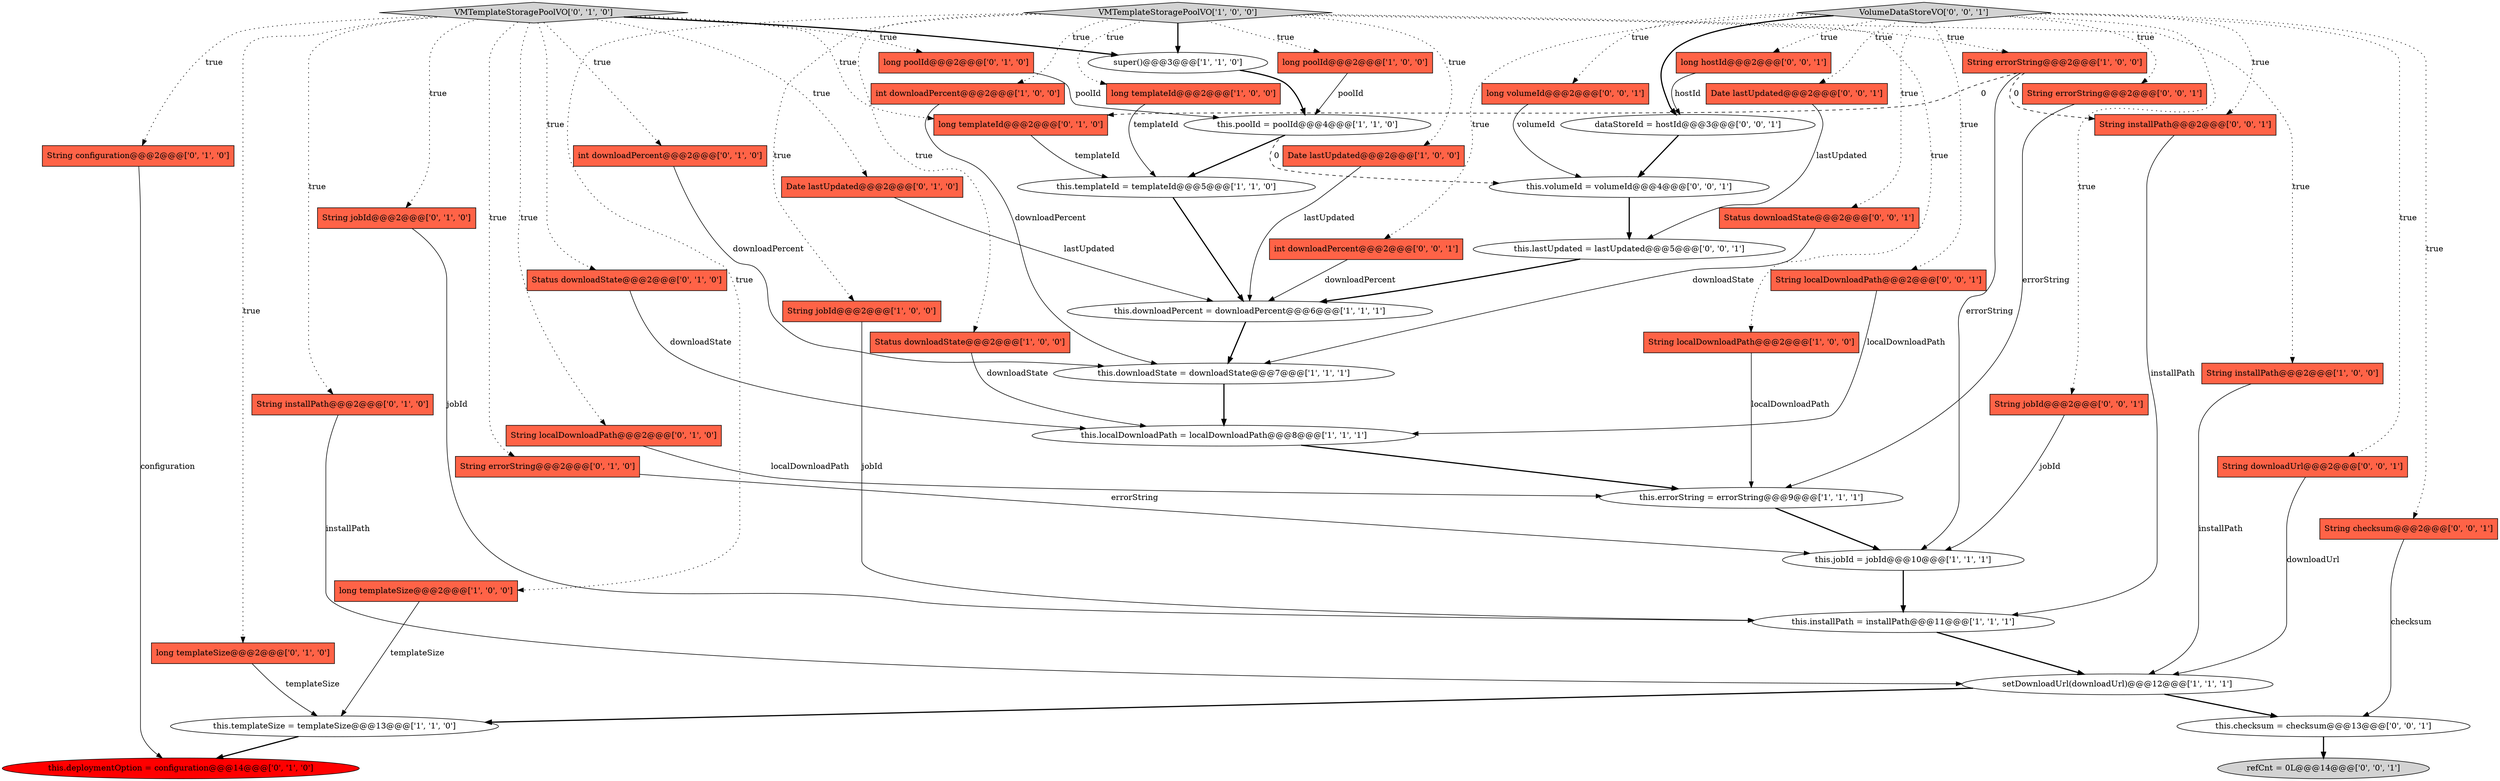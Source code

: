 digraph {
36 [style = filled, label = "String errorString@@@2@@@['0', '0', '1']", fillcolor = tomato, shape = box image = "AAA0AAABBB3BBB"];
39 [style = filled, label = "this.lastUpdated = lastUpdated@@@5@@@['0', '0', '1']", fillcolor = white, shape = ellipse image = "AAA0AAABBB3BBB"];
20 [style = filled, label = "long poolId@@@2@@@['1', '0', '0']", fillcolor = tomato, shape = box image = "AAA0AAABBB1BBB"];
9 [style = filled, label = "this.downloadPercent = downloadPercent@@@6@@@['1', '1', '1']", fillcolor = white, shape = ellipse image = "AAA0AAABBB1BBB"];
14 [style = filled, label = "long templateSize@@@2@@@['1', '0', '0']", fillcolor = tomato, shape = box image = "AAA0AAABBB1BBB"];
16 [style = filled, label = "this.errorString = errorString@@@9@@@['1', '1', '1']", fillcolor = white, shape = ellipse image = "AAA0AAABBB1BBB"];
22 [style = filled, label = "String configuration@@@2@@@['0', '1', '0']", fillcolor = tomato, shape = box image = "AAA0AAABBB2BBB"];
35 [style = filled, label = "Date lastUpdated@@@2@@@['0', '0', '1']", fillcolor = tomato, shape = box image = "AAA0AAABBB3BBB"];
23 [style = filled, label = "String jobId@@@2@@@['0', '1', '0']", fillcolor = tomato, shape = box image = "AAA0AAABBB2BBB"];
44 [style = filled, label = "int downloadPercent@@@2@@@['0', '0', '1']", fillcolor = tomato, shape = box image = "AAA0AAABBB3BBB"];
5 [style = filled, label = "this.templateId = templateId@@@5@@@['1', '1', '0']", fillcolor = white, shape = ellipse image = "AAA0AAABBB1BBB"];
1 [style = filled, label = "this.templateSize = templateSize@@@13@@@['1', '1', '0']", fillcolor = white, shape = ellipse image = "AAA0AAABBB1BBB"];
8 [style = filled, label = "Status downloadState@@@2@@@['1', '0', '0']", fillcolor = tomato, shape = box image = "AAA0AAABBB1BBB"];
2 [style = filled, label = "String jobId@@@2@@@['1', '0', '0']", fillcolor = tomato, shape = box image = "AAA0AAABBB1BBB"];
10 [style = filled, label = "this.installPath = installPath@@@11@@@['1', '1', '1']", fillcolor = white, shape = ellipse image = "AAA0AAABBB1BBB"];
15 [style = filled, label = "setDownloadUrl(downloadUrl)@@@12@@@['1', '1', '1']", fillcolor = white, shape = ellipse image = "AAA0AAABBB1BBB"];
17 [style = filled, label = "Date lastUpdated@@@2@@@['1', '0', '0']", fillcolor = tomato, shape = box image = "AAA0AAABBB1BBB"];
29 [style = filled, label = "Status downloadState@@@2@@@['0', '1', '0']", fillcolor = tomato, shape = box image = "AAA0AAABBB2BBB"];
30 [style = filled, label = "String installPath@@@2@@@['0', '1', '0']", fillcolor = tomato, shape = box image = "AAA0AAABBB2BBB"];
0 [style = filled, label = "this.jobId = jobId@@@10@@@['1', '1', '1']", fillcolor = white, shape = ellipse image = "AAA0AAABBB1BBB"];
25 [style = filled, label = "long templateSize@@@2@@@['0', '1', '0']", fillcolor = tomato, shape = box image = "AAA0AAABBB2BBB"];
33 [style = filled, label = "long templateId@@@2@@@['0', '1', '0']", fillcolor = tomato, shape = box image = "AAA1AAABBB2BBB"];
28 [style = filled, label = "String localDownloadPath@@@2@@@['0', '1', '0']", fillcolor = tomato, shape = box image = "AAA0AAABBB2BBB"];
6 [style = filled, label = "VMTemplateStoragePoolVO['1', '0', '0']", fillcolor = lightgray, shape = diamond image = "AAA0AAABBB1BBB"];
3 [style = filled, label = "this.poolId = poolId@@@4@@@['1', '1', '0']", fillcolor = white, shape = ellipse image = "AAA0AAABBB1BBB"];
7 [style = filled, label = "int downloadPercent@@@2@@@['1', '0', '0']", fillcolor = tomato, shape = box image = "AAA0AAABBB1BBB"];
18 [style = filled, label = "String localDownloadPath@@@2@@@['1', '0', '0']", fillcolor = tomato, shape = box image = "AAA0AAABBB1BBB"];
27 [style = filled, label = "Date lastUpdated@@@2@@@['0', '1', '0']", fillcolor = tomato, shape = box image = "AAA0AAABBB2BBB"];
21 [style = filled, label = "String errorString@@@2@@@['1', '0', '0']", fillcolor = tomato, shape = box image = "AAA1AAABBB1BBB"];
26 [style = filled, label = "this.deploymentOption = configuration@@@14@@@['0', '1', '0']", fillcolor = red, shape = ellipse image = "AAA1AAABBB2BBB"];
34 [style = filled, label = "VMTemplateStoragePoolVO['0', '1', '0']", fillcolor = lightgray, shape = diamond image = "AAA0AAABBB2BBB"];
31 [style = filled, label = "long poolId@@@2@@@['0', '1', '0']", fillcolor = tomato, shape = box image = "AAA0AAABBB2BBB"];
38 [style = filled, label = "String jobId@@@2@@@['0', '0', '1']", fillcolor = tomato, shape = box image = "AAA0AAABBB3BBB"];
43 [style = filled, label = "this.volumeId = volumeId@@@4@@@['0', '0', '1']", fillcolor = white, shape = ellipse image = "AAA0AAABBB3BBB"];
47 [style = filled, label = "long volumeId@@@2@@@['0', '0', '1']", fillcolor = tomato, shape = box image = "AAA0AAABBB3BBB"];
24 [style = filled, label = "String errorString@@@2@@@['0', '1', '0']", fillcolor = tomato, shape = box image = "AAA0AAABBB2BBB"];
11 [style = filled, label = "long templateId@@@2@@@['1', '0', '0']", fillcolor = tomato, shape = box image = "AAA0AAABBB1BBB"];
12 [style = filled, label = "this.localDownloadPath = localDownloadPath@@@8@@@['1', '1', '1']", fillcolor = white, shape = ellipse image = "AAA0AAABBB1BBB"];
37 [style = filled, label = "String downloadUrl@@@2@@@['0', '0', '1']", fillcolor = tomato, shape = box image = "AAA0AAABBB3BBB"];
46 [style = filled, label = "long hostId@@@2@@@['0', '0', '1']", fillcolor = tomato, shape = box image = "AAA0AAABBB3BBB"];
49 [style = filled, label = "String localDownloadPath@@@2@@@['0', '0', '1']", fillcolor = tomato, shape = box image = "AAA0AAABBB3BBB"];
4 [style = filled, label = "this.downloadState = downloadState@@@7@@@['1', '1', '1']", fillcolor = white, shape = ellipse image = "AAA0AAABBB1BBB"];
51 [style = filled, label = "String installPath@@@2@@@['0', '0', '1']", fillcolor = tomato, shape = box image = "AAA0AAABBB3BBB"];
48 [style = filled, label = "this.checksum = checksum@@@13@@@['0', '0', '1']", fillcolor = white, shape = ellipse image = "AAA0AAABBB3BBB"];
50 [style = filled, label = "refCnt = 0L@@@14@@@['0', '0', '1']", fillcolor = lightgray, shape = ellipse image = "AAA0AAABBB3BBB"];
42 [style = filled, label = "dataStoreId = hostId@@@3@@@['0', '0', '1']", fillcolor = white, shape = ellipse image = "AAA0AAABBB3BBB"];
32 [style = filled, label = "int downloadPercent@@@2@@@['0', '1', '0']", fillcolor = tomato, shape = box image = "AAA0AAABBB2BBB"];
40 [style = filled, label = "Status downloadState@@@2@@@['0', '0', '1']", fillcolor = tomato, shape = box image = "AAA0AAABBB3BBB"];
41 [style = filled, label = "String checksum@@@2@@@['0', '0', '1']", fillcolor = tomato, shape = box image = "AAA0AAABBB3BBB"];
45 [style = filled, label = "VolumeDataStoreVO['0', '0', '1']", fillcolor = lightgray, shape = diamond image = "AAA0AAABBB3BBB"];
19 [style = filled, label = "String installPath@@@2@@@['1', '0', '0']", fillcolor = tomato, shape = box image = "AAA0AAABBB1BBB"];
13 [style = filled, label = "super()@@@3@@@['1', '1', '0']", fillcolor = white, shape = ellipse image = "AAA0AAABBB1BBB"];
36->16 [style = solid, label="errorString"];
16->0 [style = bold, label=""];
37->15 [style = solid, label="downloadUrl"];
5->9 [style = bold, label=""];
39->9 [style = bold, label=""];
34->29 [style = dotted, label="true"];
45->38 [style = dotted, label="true"];
6->19 [style = dotted, label="true"];
44->9 [style = solid, label="downloadPercent"];
34->23 [style = dotted, label="true"];
45->40 [style = dotted, label="true"];
46->42 [style = solid, label="hostId"];
3->5 [style = bold, label=""];
6->18 [style = dotted, label="true"];
34->27 [style = dotted, label="true"];
45->42 [style = bold, label=""];
6->11 [style = dotted, label="true"];
32->4 [style = solid, label="downloadPercent"];
40->4 [style = solid, label="downloadState"];
34->28 [style = dotted, label="true"];
31->3 [style = solid, label="poolId"];
28->16 [style = solid, label="localDownloadPath"];
48->50 [style = bold, label=""];
45->44 [style = dotted, label="true"];
6->20 [style = dotted, label="true"];
45->49 [style = dotted, label="true"];
34->22 [style = dotted, label="true"];
6->14 [style = dotted, label="true"];
34->31 [style = dotted, label="true"];
6->7 [style = dotted, label="true"];
51->10 [style = solid, label="installPath"];
29->12 [style = solid, label="downloadState"];
8->12 [style = solid, label="downloadState"];
34->24 [style = dotted, label="true"];
45->46 [style = dotted, label="true"];
11->5 [style = solid, label="templateId"];
27->9 [style = solid, label="lastUpdated"];
7->4 [style = solid, label="downloadPercent"];
45->41 [style = dotted, label="true"];
6->2 [style = dotted, label="true"];
45->51 [style = dotted, label="true"];
14->1 [style = solid, label="templateSize"];
6->8 [style = dotted, label="true"];
6->13 [style = bold, label=""];
34->33 [style = dotted, label="true"];
15->48 [style = bold, label=""];
4->12 [style = bold, label=""];
19->15 [style = solid, label="installPath"];
6->21 [style = dotted, label="true"];
34->30 [style = dotted, label="true"];
49->12 [style = solid, label="localDownloadPath"];
43->39 [style = bold, label=""];
45->47 [style = dotted, label="true"];
34->25 [style = dotted, label="true"];
47->43 [style = solid, label="volumeId"];
15->1 [style = bold, label=""];
34->32 [style = dotted, label="true"];
42->43 [style = bold, label=""];
10->15 [style = bold, label=""];
25->1 [style = solid, label="templateSize"];
30->15 [style = solid, label="installPath"];
20->3 [style = solid, label="poolId"];
22->26 [style = solid, label="configuration"];
9->4 [style = bold, label=""];
45->37 [style = dotted, label="true"];
34->13 [style = bold, label=""];
41->48 [style = solid, label="checksum"];
18->16 [style = solid, label="localDownloadPath"];
24->0 [style = solid, label="errorString"];
23->10 [style = solid, label="jobId"];
12->16 [style = bold, label=""];
1->26 [style = bold, label=""];
6->17 [style = dotted, label="true"];
2->10 [style = solid, label="jobId"];
33->5 [style = solid, label="templateId"];
21->0 [style = solid, label="errorString"];
0->10 [style = bold, label=""];
13->3 [style = bold, label=""];
21->33 [style = dashed, label="0"];
3->43 [style = dashed, label="0"];
38->0 [style = solid, label="jobId"];
45->35 [style = dotted, label="true"];
45->36 [style = dotted, label="true"];
21->51 [style = dashed, label="0"];
35->39 [style = solid, label="lastUpdated"];
17->9 [style = solid, label="lastUpdated"];
}
